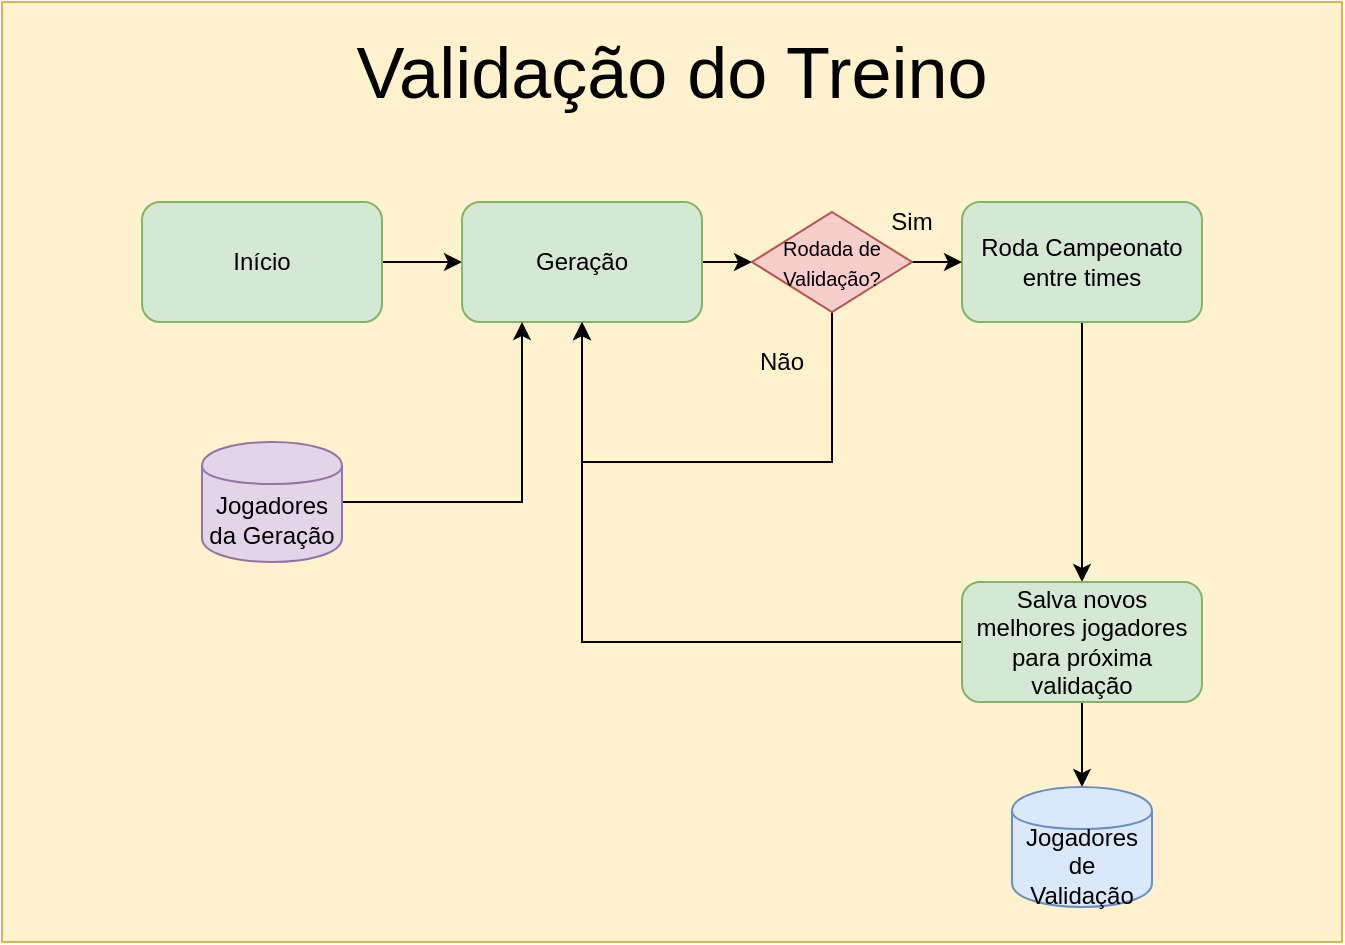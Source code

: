 <mxfile version="10.8.1" type="device"><diagram id="eYZo_01DSmpAFy9Dp4mg" name="Page-1"><mxGraphModel dx="969" dy="584" grid="1" gridSize="10" guides="1" tooltips="1" connect="1" arrows="1" fold="1" page="1" pageScale="1" pageWidth="1169" pageHeight="827" math="0" shadow="0"><root><mxCell id="0"/><mxCell id="1" parent="0"/><mxCell id="EOr8Kr4rcAcM_77w3giY-1" value="" style="rounded=0;whiteSpace=wrap;html=1;fillColor=#fff2cc;strokeColor=#d6b656;" vertex="1" parent="1"><mxGeometry x="20" y="20" width="670" height="470" as="geometry"/></mxCell><mxCell id="EOr8Kr4rcAcM_77w3giY-2" value="&lt;font style=&quot;font-size: 36px&quot;&gt;Validação do Treino&lt;/font&gt;" style="text;html=1;strokeColor=none;fillColor=none;align=center;verticalAlign=middle;whiteSpace=wrap;rounded=0;" vertex="1" parent="1"><mxGeometry x="190" y="30" width="330" height="50" as="geometry"/></mxCell><mxCell id="EOr8Kr4rcAcM_77w3giY-7" style="edgeStyle=orthogonalEdgeStyle;rounded=0;orthogonalLoop=1;jettySize=auto;html=1;" edge="1" parent="1" source="EOr8Kr4rcAcM_77w3giY-3" target="EOr8Kr4rcAcM_77w3giY-4"><mxGeometry relative="1" as="geometry"/></mxCell><mxCell id="EOr8Kr4rcAcM_77w3giY-3" value="Início" style="rounded=1;whiteSpace=wrap;html=1;fillColor=#d5e8d4;strokeColor=#82b366;" vertex="1" parent="1"><mxGeometry x="90" y="120" width="120" height="60" as="geometry"/></mxCell><mxCell id="EOr8Kr4rcAcM_77w3giY-8" style="edgeStyle=orthogonalEdgeStyle;rounded=0;orthogonalLoop=1;jettySize=auto;html=1;entryX=0;entryY=0.5;entryDx=0;entryDy=0;" edge="1" parent="1" source="EOr8Kr4rcAcM_77w3giY-4" target="EOr8Kr4rcAcM_77w3giY-6"><mxGeometry relative="1" as="geometry"/></mxCell><mxCell id="EOr8Kr4rcAcM_77w3giY-4" value="Geração" style="rounded=1;whiteSpace=wrap;html=1;fillColor=#d5e8d4;strokeColor=#82b366;" vertex="1" parent="1"><mxGeometry x="250" y="120" width="120" height="60" as="geometry"/></mxCell><mxCell id="EOr8Kr4rcAcM_77w3giY-11" style="edgeStyle=orthogonalEdgeStyle;rounded=0;orthogonalLoop=1;jettySize=auto;html=1;" edge="1" parent="1" source="EOr8Kr4rcAcM_77w3giY-5" target="EOr8Kr4rcAcM_77w3giY-10"><mxGeometry relative="1" as="geometry"/></mxCell><mxCell id="EOr8Kr4rcAcM_77w3giY-5" value="Roda Campeonato entre times" style="rounded=1;whiteSpace=wrap;html=1;fillColor=#d5e8d4;strokeColor=#82b366;" vertex="1" parent="1"><mxGeometry x="500" y="120" width="120" height="60" as="geometry"/></mxCell><mxCell id="EOr8Kr4rcAcM_77w3giY-9" style="edgeStyle=orthogonalEdgeStyle;rounded=0;orthogonalLoop=1;jettySize=auto;html=1;" edge="1" parent="1" source="EOr8Kr4rcAcM_77w3giY-6" target="EOr8Kr4rcAcM_77w3giY-5"><mxGeometry relative="1" as="geometry"/></mxCell><mxCell id="EOr8Kr4rcAcM_77w3giY-13" style="edgeStyle=orthogonalEdgeStyle;rounded=0;orthogonalLoop=1;jettySize=auto;html=1;" edge="1" parent="1" source="EOr8Kr4rcAcM_77w3giY-6" target="EOr8Kr4rcAcM_77w3giY-4"><mxGeometry relative="1" as="geometry"><Array as="points"><mxPoint x="435" y="250"/><mxPoint x="310" y="250"/></Array></mxGeometry></mxCell><mxCell id="EOr8Kr4rcAcM_77w3giY-6" value="&lt;font style=&quot;font-size: 10px&quot;&gt;Rodada de Validação?&lt;/font&gt;" style="rhombus;whiteSpace=wrap;html=1;fillColor=#f8cecc;strokeColor=#b85450;" vertex="1" parent="1"><mxGeometry x="395" y="125" width="80" height="50" as="geometry"/></mxCell><mxCell id="EOr8Kr4rcAcM_77w3giY-14" style="edgeStyle=orthogonalEdgeStyle;rounded=0;orthogonalLoop=1;jettySize=auto;html=1;" edge="1" parent="1" source="EOr8Kr4rcAcM_77w3giY-10" target="EOr8Kr4rcAcM_77w3giY-4"><mxGeometry relative="1" as="geometry"/></mxCell><mxCell id="EOr8Kr4rcAcM_77w3giY-18" style="edgeStyle=orthogonalEdgeStyle;rounded=0;orthogonalLoop=1;jettySize=auto;html=1;" edge="1" parent="1" source="EOr8Kr4rcAcM_77w3giY-10" target="EOr8Kr4rcAcM_77w3giY-17"><mxGeometry relative="1" as="geometry"/></mxCell><mxCell id="EOr8Kr4rcAcM_77w3giY-10" value="Salva novos melhores jogadores para próxima validação" style="rounded=1;whiteSpace=wrap;html=1;fillColor=#d5e8d4;strokeColor=#82b366;" vertex="1" parent="1"><mxGeometry x="500" y="310" width="120" height="60" as="geometry"/></mxCell><mxCell id="EOr8Kr4rcAcM_77w3giY-15" value="Sim" style="text;html=1;strokeColor=none;fillColor=none;align=center;verticalAlign=middle;whiteSpace=wrap;rounded=0;" vertex="1" parent="1"><mxGeometry x="455" y="120" width="40" height="20" as="geometry"/></mxCell><mxCell id="EOr8Kr4rcAcM_77w3giY-16" value="Não" style="text;html=1;strokeColor=none;fillColor=none;align=center;verticalAlign=middle;whiteSpace=wrap;rounded=0;" vertex="1" parent="1"><mxGeometry x="390" y="190" width="40" height="20" as="geometry"/></mxCell><mxCell id="EOr8Kr4rcAcM_77w3giY-17" value="Jogadores de Validação" style="shape=cylinder;whiteSpace=wrap;html=1;boundedLbl=1;backgroundOutline=1;fillColor=#dae8fc;strokeColor=#6c8ebf;" vertex="1" parent="1"><mxGeometry x="525" y="412.5" width="70" height="60" as="geometry"/></mxCell><mxCell id="EOr8Kr4rcAcM_77w3giY-20" style="edgeStyle=orthogonalEdgeStyle;rounded=0;orthogonalLoop=1;jettySize=auto;html=1;" edge="1" parent="1" source="EOr8Kr4rcAcM_77w3giY-19" target="EOr8Kr4rcAcM_77w3giY-4"><mxGeometry relative="1" as="geometry"><Array as="points"><mxPoint x="280" y="270"/></Array></mxGeometry></mxCell><mxCell id="EOr8Kr4rcAcM_77w3giY-19" value="Jogadores da Geração" style="shape=cylinder;whiteSpace=wrap;html=1;boundedLbl=1;backgroundOutline=1;fillColor=#e1d5e7;strokeColor=#9673a6;" vertex="1" parent="1"><mxGeometry x="120" y="240" width="70" height="60" as="geometry"/></mxCell></root></mxGraphModel></diagram></mxfile>